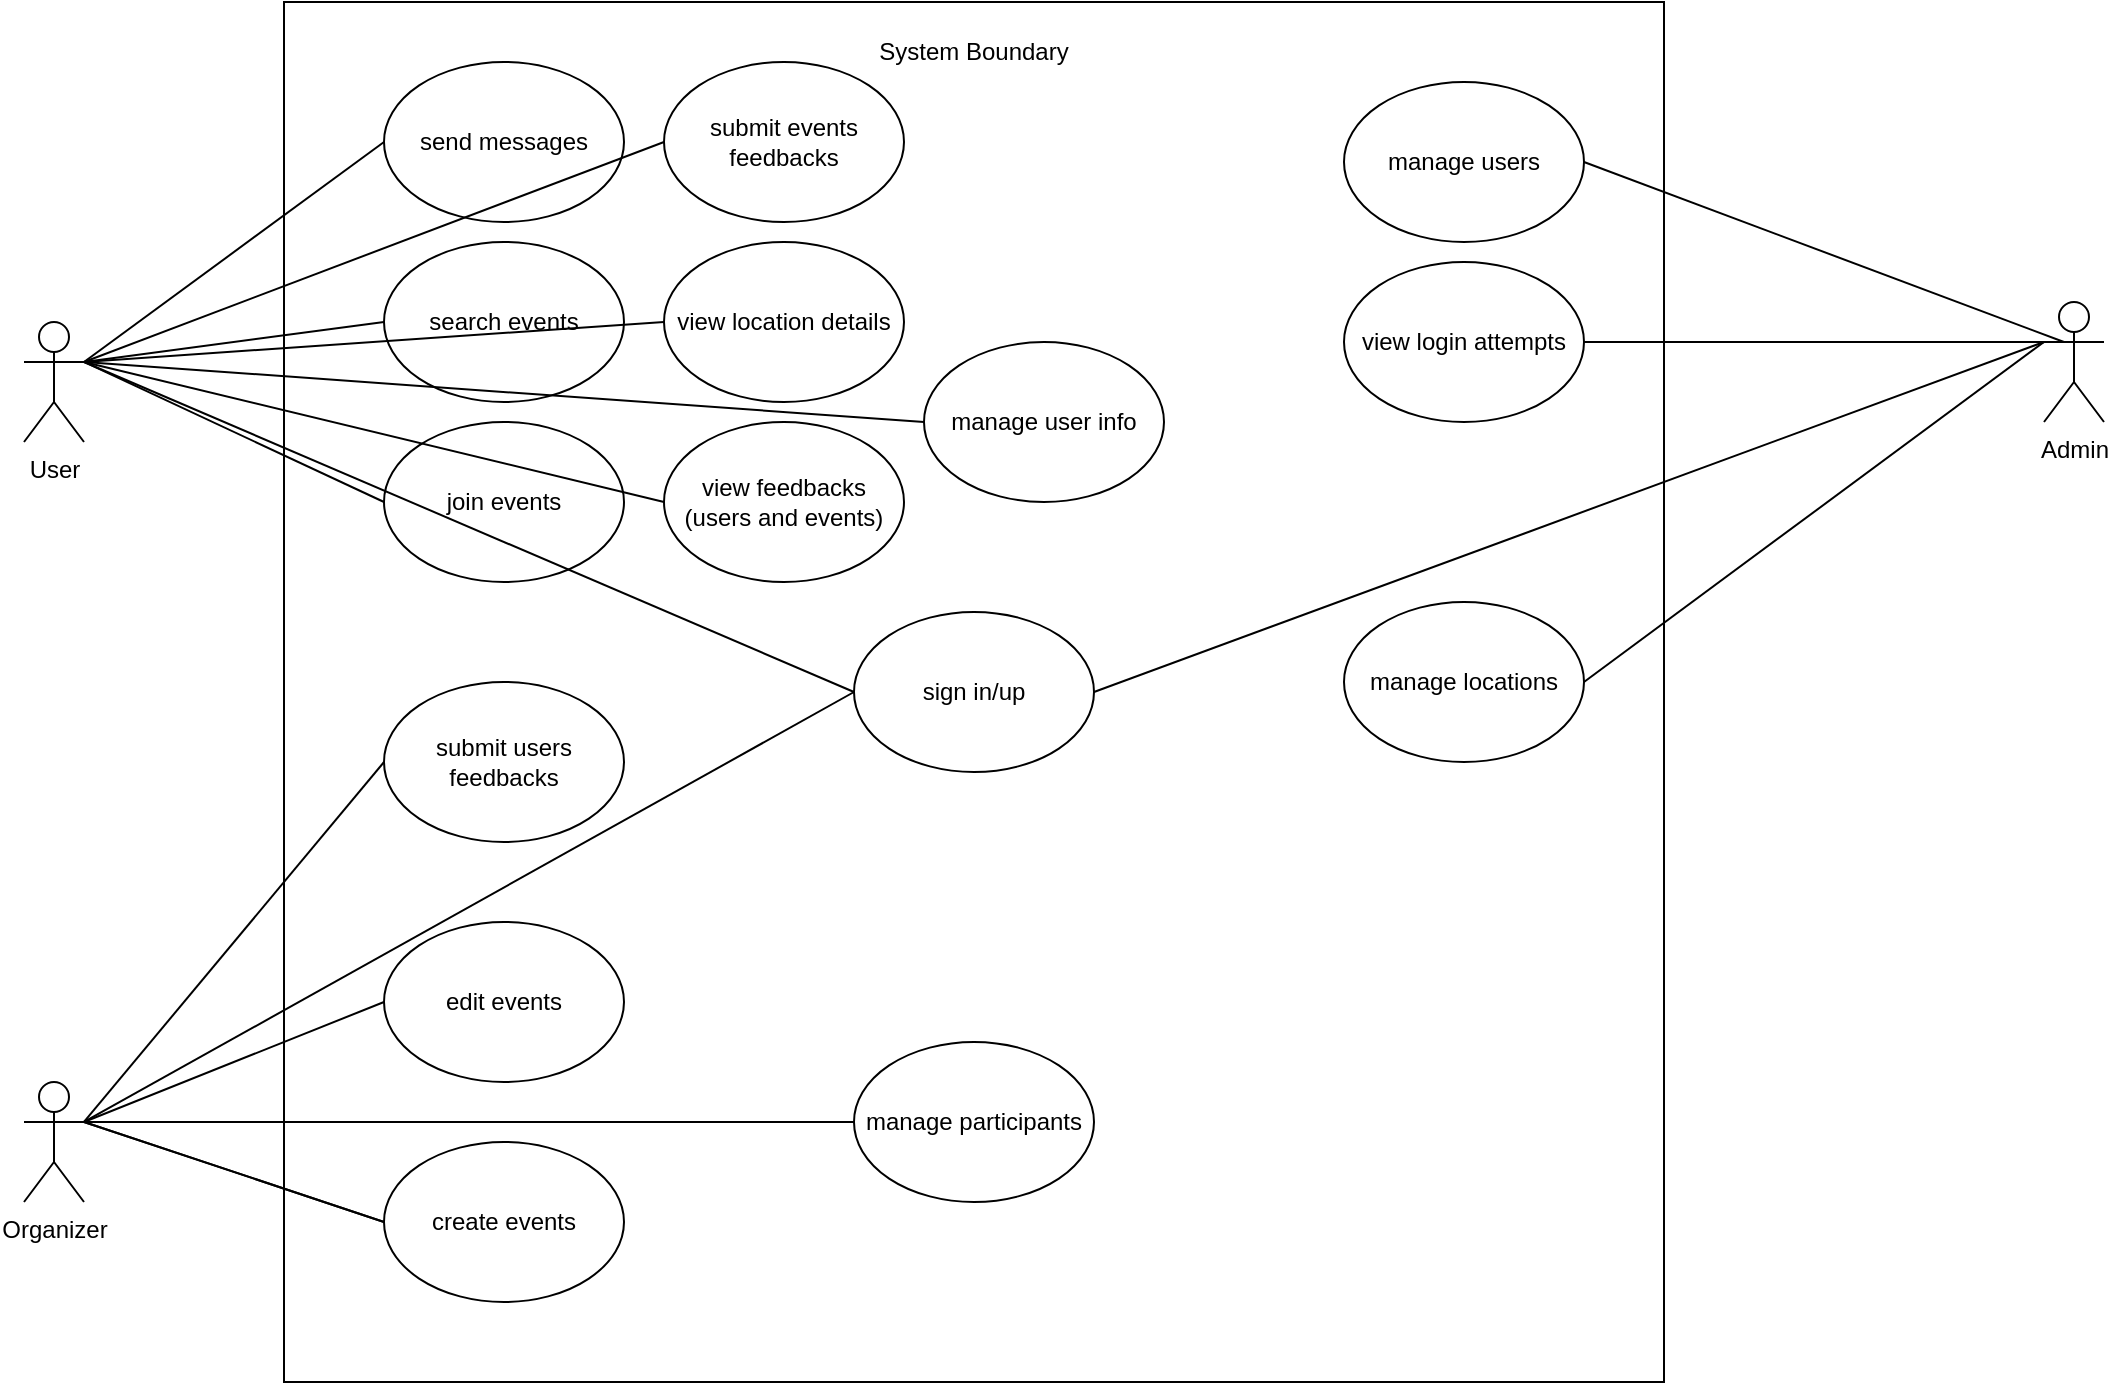 <mxfile version="25.0.3">
  <diagram name="Page-1" id="f95lRKMMn40ojnF08grb">
    <mxGraphModel dx="1323" dy="733" grid="1" gridSize="10" guides="1" tooltips="1" connect="1" arrows="1" fold="1" page="1" pageScale="1" pageWidth="850" pageHeight="1100" math="0" shadow="0">
      <root>
        <mxCell id="0" />
        <mxCell id="1" parent="0" />
        <mxCell id="F40WezFRoCqwGYo_xWqD-5" value="" style="group;movable=1;resizable=1;rotatable=1;deletable=1;editable=1;locked=0;connectable=1;" vertex="1" connectable="0" parent="1">
          <mxGeometry x="160" y="30" width="690" height="690" as="geometry" />
        </mxCell>
        <mxCell id="F40WezFRoCqwGYo_xWqD-2" value="" style="whiteSpace=wrap;html=1;aspect=fixed;movable=1;resizable=1;rotatable=1;deletable=1;editable=1;locked=0;connectable=1;" vertex="1" parent="F40WezFRoCqwGYo_xWqD-5">
          <mxGeometry width="690" height="690" as="geometry" />
        </mxCell>
        <mxCell id="F40WezFRoCqwGYo_xWqD-3" value="System Boundary" style="text;html=1;align=center;verticalAlign=middle;whiteSpace=wrap;rounded=0;movable=1;resizable=1;rotatable=1;deletable=1;editable=1;locked=0;connectable=1;" vertex="1" parent="F40WezFRoCqwGYo_xWqD-5">
          <mxGeometry x="285" y="10" width="120" height="30" as="geometry" />
        </mxCell>
        <mxCell id="F40WezFRoCqwGYo_xWqD-6" value="sign in/up" style="ellipse;whiteSpace=wrap;html=1;" vertex="1" parent="F40WezFRoCqwGYo_xWqD-5">
          <mxGeometry x="285" y="305" width="120" height="80" as="geometry" />
        </mxCell>
        <mxCell id="F40WezFRoCqwGYo_xWqD-8" value="search events" style="ellipse;whiteSpace=wrap;html=1;" vertex="1" parent="F40WezFRoCqwGYo_xWqD-5">
          <mxGeometry x="50" y="120" width="120" height="80" as="geometry" />
        </mxCell>
        <mxCell id="F40WezFRoCqwGYo_xWqD-9" value="join events" style="ellipse;whiteSpace=wrap;html=1;" vertex="1" parent="F40WezFRoCqwGYo_xWqD-5">
          <mxGeometry x="50" y="210" width="120" height="80" as="geometry" />
        </mxCell>
        <mxCell id="F40WezFRoCqwGYo_xWqD-10" value="send messages" style="ellipse;whiteSpace=wrap;html=1;" vertex="1" parent="F40WezFRoCqwGYo_xWqD-5">
          <mxGeometry x="50" y="30" width="120" height="80" as="geometry" />
        </mxCell>
        <mxCell id="F40WezFRoCqwGYo_xWqD-11" value="submit events feedbacks" style="ellipse;whiteSpace=wrap;html=1;" vertex="1" parent="F40WezFRoCqwGYo_xWqD-5">
          <mxGeometry x="190" y="30" width="120" height="80" as="geometry" />
        </mxCell>
        <mxCell id="F40WezFRoCqwGYo_xWqD-17" value="view location details" style="ellipse;whiteSpace=wrap;html=1;" vertex="1" parent="F40WezFRoCqwGYo_xWqD-5">
          <mxGeometry x="190" y="120" width="120" height="80" as="geometry" />
        </mxCell>
        <mxCell id="F40WezFRoCqwGYo_xWqD-19" value="edit&amp;nbsp;&lt;span style=&quot;background-color: initial;&quot;&gt;events&lt;/span&gt;" style="ellipse;whiteSpace=wrap;html=1;" vertex="1" parent="F40WezFRoCqwGYo_xWqD-5">
          <mxGeometry x="50" y="460" width="120" height="80" as="geometry" />
        </mxCell>
        <mxCell id="F40WezFRoCqwGYo_xWqD-20" value="manage p&lt;span style=&quot;background-color: initial;&quot;&gt;articipants&lt;/span&gt;" style="ellipse;whiteSpace=wrap;html=1;" vertex="1" parent="F40WezFRoCqwGYo_xWqD-5">
          <mxGeometry x="285" y="520" width="120" height="80" as="geometry" />
        </mxCell>
        <mxCell id="F40WezFRoCqwGYo_xWqD-21" value="manage users" style="ellipse;whiteSpace=wrap;html=1;" vertex="1" parent="F40WezFRoCqwGYo_xWqD-5">
          <mxGeometry x="530" y="40" width="120" height="80" as="geometry" />
        </mxCell>
        <mxCell id="F40WezFRoCqwGYo_xWqD-22" value="manage locations" style="ellipse;whiteSpace=wrap;html=1;" vertex="1" parent="F40WezFRoCqwGYo_xWqD-5">
          <mxGeometry x="530" y="300" width="120" height="80" as="geometry" />
        </mxCell>
        <mxCell id="F40WezFRoCqwGYo_xWqD-24" value="view login attempts" style="ellipse;whiteSpace=wrap;html=1;" vertex="1" parent="F40WezFRoCqwGYo_xWqD-5">
          <mxGeometry x="530" y="130" width="120" height="80" as="geometry" />
        </mxCell>
        <mxCell id="F40WezFRoCqwGYo_xWqD-41" value="view feedbacks (users and events)" style="ellipse;whiteSpace=wrap;html=1;" vertex="1" parent="F40WezFRoCqwGYo_xWqD-5">
          <mxGeometry x="190" y="210" width="120" height="80" as="geometry" />
        </mxCell>
        <mxCell id="F40WezFRoCqwGYo_xWqD-48" value="submit users feedbacks" style="ellipse;whiteSpace=wrap;html=1;" vertex="1" parent="F40WezFRoCqwGYo_xWqD-5">
          <mxGeometry x="50" y="340" width="120" height="80" as="geometry" />
        </mxCell>
        <mxCell id="F40WezFRoCqwGYo_xWqD-7" value="create events" style="ellipse;whiteSpace=wrap;html=1;" vertex="1" parent="F40WezFRoCqwGYo_xWqD-5">
          <mxGeometry x="50" y="570" width="120" height="80" as="geometry" />
        </mxCell>
        <mxCell id="F40WezFRoCqwGYo_xWqD-120" value="manage user info" style="ellipse;whiteSpace=wrap;html=1;" vertex="1" parent="F40WezFRoCqwGYo_xWqD-5">
          <mxGeometry x="320" y="170" width="120" height="80" as="geometry" />
        </mxCell>
        <mxCell id="F40WezFRoCqwGYo_xWqD-1" value="User" style="shape=umlActor;verticalLabelPosition=bottom;verticalAlign=top;html=1;outlineConnect=0;" vertex="1" parent="1">
          <mxGeometry x="30" y="190" width="30" height="60" as="geometry" />
        </mxCell>
        <mxCell id="F40WezFRoCqwGYo_xWqD-15" value="Admin" style="shape=umlActor;verticalLabelPosition=bottom;verticalAlign=top;html=1;outlineConnect=0;" vertex="1" parent="1">
          <mxGeometry x="1040" y="180" width="30" height="60" as="geometry" />
        </mxCell>
        <mxCell id="F40WezFRoCqwGYo_xWqD-18" value="Organizer" style="shape=umlActor;verticalLabelPosition=bottom;verticalAlign=top;html=1;outlineConnect=0;" vertex="1" parent="1">
          <mxGeometry x="30" y="570" width="30" height="60" as="geometry" />
        </mxCell>
        <mxCell id="F40WezFRoCqwGYo_xWqD-43" value="" style="endArrow=none;html=1;rounded=0;exitX=1;exitY=0.333;exitDx=0;exitDy=0;exitPerimeter=0;entryX=0;entryY=0.5;entryDx=0;entryDy=0;" edge="1" parent="1" source="F40WezFRoCqwGYo_xWqD-1" target="F40WezFRoCqwGYo_xWqD-8">
          <mxGeometry width="50" height="50" relative="1" as="geometry">
            <mxPoint x="430" y="420" as="sourcePoint" />
            <mxPoint x="480" y="370" as="targetPoint" />
          </mxGeometry>
        </mxCell>
        <mxCell id="F40WezFRoCqwGYo_xWqD-44" value="" style="endArrow=none;html=1;rounded=0;entryX=1;entryY=0.333;entryDx=0;entryDy=0;entryPerimeter=0;exitX=0;exitY=0.5;exitDx=0;exitDy=0;" edge="1" parent="1" source="F40WezFRoCqwGYo_xWqD-6" target="F40WezFRoCqwGYo_xWqD-1">
          <mxGeometry width="50" height="50" relative="1" as="geometry">
            <mxPoint x="430" y="420" as="sourcePoint" />
            <mxPoint x="480" y="370" as="targetPoint" />
          </mxGeometry>
        </mxCell>
        <mxCell id="F40WezFRoCqwGYo_xWqD-45" value="" style="endArrow=none;html=1;rounded=0;exitX=1;exitY=0.333;exitDx=0;exitDy=0;exitPerimeter=0;entryX=0;entryY=0.5;entryDx=0;entryDy=0;" edge="1" parent="1" source="F40WezFRoCqwGYo_xWqD-1" target="F40WezFRoCqwGYo_xWqD-9">
          <mxGeometry width="50" height="50" relative="1" as="geometry">
            <mxPoint x="60" y="150" as="sourcePoint" />
            <mxPoint x="210" y="340" as="targetPoint" />
          </mxGeometry>
        </mxCell>
        <mxCell id="F40WezFRoCqwGYo_xWqD-46" value="" style="endArrow=none;html=1;rounded=0;entryX=0;entryY=0.5;entryDx=0;entryDy=0;exitX=1;exitY=0.333;exitDx=0;exitDy=0;exitPerimeter=0;" edge="1" parent="1" source="F40WezFRoCqwGYo_xWqD-1" target="F40WezFRoCqwGYo_xWqD-10">
          <mxGeometry width="50" height="50" relative="1" as="geometry">
            <mxPoint x="90" y="140" as="sourcePoint" />
            <mxPoint x="250" y="440" as="targetPoint" />
          </mxGeometry>
        </mxCell>
        <mxCell id="F40WezFRoCqwGYo_xWqD-47" value="" style="endArrow=none;html=1;rounded=0;entryX=0;entryY=0.5;entryDx=0;entryDy=0;exitX=1;exitY=0.333;exitDx=0;exitDy=0;exitPerimeter=0;" edge="1" parent="1" source="F40WezFRoCqwGYo_xWqD-1" target="F40WezFRoCqwGYo_xWqD-11">
          <mxGeometry width="50" height="50" relative="1" as="geometry">
            <mxPoint x="100" y="140" as="sourcePoint" />
            <mxPoint x="510" y="140" as="targetPoint" />
          </mxGeometry>
        </mxCell>
        <mxCell id="F40WezFRoCqwGYo_xWqD-49" value="" style="endArrow=none;html=1;rounded=0;entryX=0;entryY=0.5;entryDx=0;entryDy=0;exitX=1;exitY=0.333;exitDx=0;exitDy=0;exitPerimeter=0;" edge="1" parent="1" source="F40WezFRoCqwGYo_xWqD-1" target="F40WezFRoCqwGYo_xWqD-17">
          <mxGeometry width="50" height="50" relative="1" as="geometry">
            <mxPoint x="110" y="150" as="sourcePoint" />
            <mxPoint x="510" y="240" as="targetPoint" />
          </mxGeometry>
        </mxCell>
        <mxCell id="F40WezFRoCqwGYo_xWqD-50" value="" style="endArrow=none;html=1;rounded=0;entryX=0;entryY=0.5;entryDx=0;entryDy=0;exitX=1;exitY=0.333;exitDx=0;exitDy=0;exitPerimeter=0;" edge="1" parent="1" source="F40WezFRoCqwGYo_xWqD-1" target="F40WezFRoCqwGYo_xWqD-41">
          <mxGeometry width="50" height="50" relative="1" as="geometry">
            <mxPoint x="70" y="180" as="sourcePoint" />
            <mxPoint x="510" y="340" as="targetPoint" />
          </mxGeometry>
        </mxCell>
        <mxCell id="F40WezFRoCqwGYo_xWqD-54" value="" style="endArrow=none;html=1;rounded=0;exitX=1;exitY=0.333;exitDx=0;exitDy=0;exitPerimeter=0;entryX=0;entryY=0.5;entryDx=0;entryDy=0;" edge="1" parent="1" source="F40WezFRoCqwGYo_xWqD-18" target="F40WezFRoCqwGYo_xWqD-20">
          <mxGeometry width="50" height="50" relative="1" as="geometry">
            <mxPoint x="430" y="420" as="sourcePoint" />
            <mxPoint x="480" y="370" as="targetPoint" />
          </mxGeometry>
        </mxCell>
        <mxCell id="F40WezFRoCqwGYo_xWqD-55" value="" style="endArrow=none;html=1;rounded=0;exitX=1;exitY=0.333;exitDx=0;exitDy=0;exitPerimeter=0;entryX=0;entryY=0.5;entryDx=0;entryDy=0;" edge="1" parent="1" source="F40WezFRoCqwGYo_xWqD-18" target="F40WezFRoCqwGYo_xWqD-7">
          <mxGeometry width="50" height="50" relative="1" as="geometry">
            <mxPoint x="90" y="500" as="sourcePoint" />
            <mxPoint x="250" y="140" as="targetPoint" />
          </mxGeometry>
        </mxCell>
        <mxCell id="F40WezFRoCqwGYo_xWqD-56" value="" style="endArrow=none;html=1;rounded=0;exitX=1;exitY=0.333;exitDx=0;exitDy=0;exitPerimeter=0;entryX=0;entryY=0.5;entryDx=0;entryDy=0;" edge="1" parent="1" source="F40WezFRoCqwGYo_xWqD-18" target="F40WezFRoCqwGYo_xWqD-19">
          <mxGeometry width="50" height="50" relative="1" as="geometry">
            <mxPoint x="90" y="500" as="sourcePoint" />
            <mxPoint x="250" y="240" as="targetPoint" />
          </mxGeometry>
        </mxCell>
        <mxCell id="F40WezFRoCqwGYo_xWqD-57" value="" style="endArrow=none;html=1;rounded=0;exitX=1;exitY=0.333;exitDx=0;exitDy=0;exitPerimeter=0;entryX=0;entryY=0.5;entryDx=0;entryDy=0;" edge="1" parent="1" source="F40WezFRoCqwGYo_xWqD-18" target="F40WezFRoCqwGYo_xWqD-6">
          <mxGeometry width="50" height="50" relative="1" as="geometry">
            <mxPoint x="70" y="600" as="sourcePoint" />
            <mxPoint x="250" y="240" as="targetPoint" />
          </mxGeometry>
        </mxCell>
        <mxCell id="F40WezFRoCqwGYo_xWqD-58" value="" style="endArrow=none;html=1;rounded=0;exitX=1;exitY=0.333;exitDx=0;exitDy=0;exitPerimeter=0;entryX=0;entryY=0.5;entryDx=0;entryDy=0;" edge="1" parent="1" source="F40WezFRoCqwGYo_xWqD-18" target="F40WezFRoCqwGYo_xWqD-48">
          <mxGeometry width="50" height="50" relative="1" as="geometry">
            <mxPoint x="70" y="600" as="sourcePoint" />
            <mxPoint x="130" y="520" as="targetPoint" />
          </mxGeometry>
        </mxCell>
        <mxCell id="F40WezFRoCqwGYo_xWqD-59" value="" style="endArrow=none;html=1;rounded=0;exitX=1;exitY=0.333;exitDx=0;exitDy=0;exitPerimeter=0;entryX=0;entryY=0.5;entryDx=0;entryDy=0;" edge="1" parent="1" source="F40WezFRoCqwGYo_xWqD-18" target="F40WezFRoCqwGYo_xWqD-7">
          <mxGeometry width="50" height="50" relative="1" as="geometry">
            <mxPoint x="60" y="590" as="sourcePoint" />
            <mxPoint x="500" y="640" as="targetPoint" />
          </mxGeometry>
        </mxCell>
        <mxCell id="F40WezFRoCqwGYo_xWqD-60" value="" style="endArrow=none;html=1;rounded=0;entryX=0;entryY=0.333;entryDx=0;entryDy=0;entryPerimeter=0;exitX=1;exitY=0.5;exitDx=0;exitDy=0;" edge="1" parent="1" source="F40WezFRoCqwGYo_xWqD-22" target="F40WezFRoCqwGYo_xWqD-15">
          <mxGeometry width="50" height="50" relative="1" as="geometry">
            <mxPoint x="430" y="370" as="sourcePoint" />
            <mxPoint x="480" y="320" as="targetPoint" />
          </mxGeometry>
        </mxCell>
        <mxCell id="F40WezFRoCqwGYo_xWqD-62" value="" style="endArrow=none;html=1;rounded=0;entryX=0;entryY=0.333;entryDx=0;entryDy=0;entryPerimeter=0;exitX=1;exitY=0.5;exitDx=0;exitDy=0;" edge="1" parent="1" source="F40WezFRoCqwGYo_xWqD-24" target="F40WezFRoCqwGYo_xWqD-15">
          <mxGeometry width="50" height="50" relative="1" as="geometry">
            <mxPoint x="820" y="540" as="sourcePoint" />
            <mxPoint x="940" y="180" as="targetPoint" />
          </mxGeometry>
        </mxCell>
        <mxCell id="F40WezFRoCqwGYo_xWqD-63" value="" style="endArrow=none;html=1;rounded=0;entryX=0.333;entryY=0.333;entryDx=0;entryDy=0;entryPerimeter=0;exitX=1;exitY=0.5;exitDx=0;exitDy=0;" edge="1" parent="1" source="F40WezFRoCqwGYo_xWqD-21" target="F40WezFRoCqwGYo_xWqD-15">
          <mxGeometry width="50" height="50" relative="1" as="geometry">
            <mxPoint x="830" y="320" as="sourcePoint" />
            <mxPoint x="940" y="180" as="targetPoint" />
          </mxGeometry>
        </mxCell>
        <mxCell id="F40WezFRoCqwGYo_xWqD-64" value="" style="endArrow=none;html=1;rounded=0;entryX=0;entryY=0.333;entryDx=0;entryDy=0;entryPerimeter=0;exitX=1;exitY=0.5;exitDx=0;exitDy=0;" edge="1" parent="1" source="F40WezFRoCqwGYo_xWqD-6" target="F40WezFRoCqwGYo_xWqD-15">
          <mxGeometry width="50" height="50" relative="1" as="geometry">
            <mxPoint x="970" y="390" as="sourcePoint" />
            <mxPoint x="950" y="180" as="targetPoint" />
          </mxGeometry>
        </mxCell>
        <mxCell id="F40WezFRoCqwGYo_xWqD-122" value="" style="endArrow=none;html=1;rounded=0;entryX=0;entryY=0.5;entryDx=0;entryDy=0;exitX=1;exitY=0.333;exitDx=0;exitDy=0;exitPerimeter=0;" edge="1" parent="1" source="F40WezFRoCqwGYo_xWqD-1" target="F40WezFRoCqwGYo_xWqD-120">
          <mxGeometry width="50" height="50" relative="1" as="geometry">
            <mxPoint x="70" y="220" as="sourcePoint" />
            <mxPoint x="360" y="200" as="targetPoint" />
          </mxGeometry>
        </mxCell>
      </root>
    </mxGraphModel>
  </diagram>
</mxfile>
